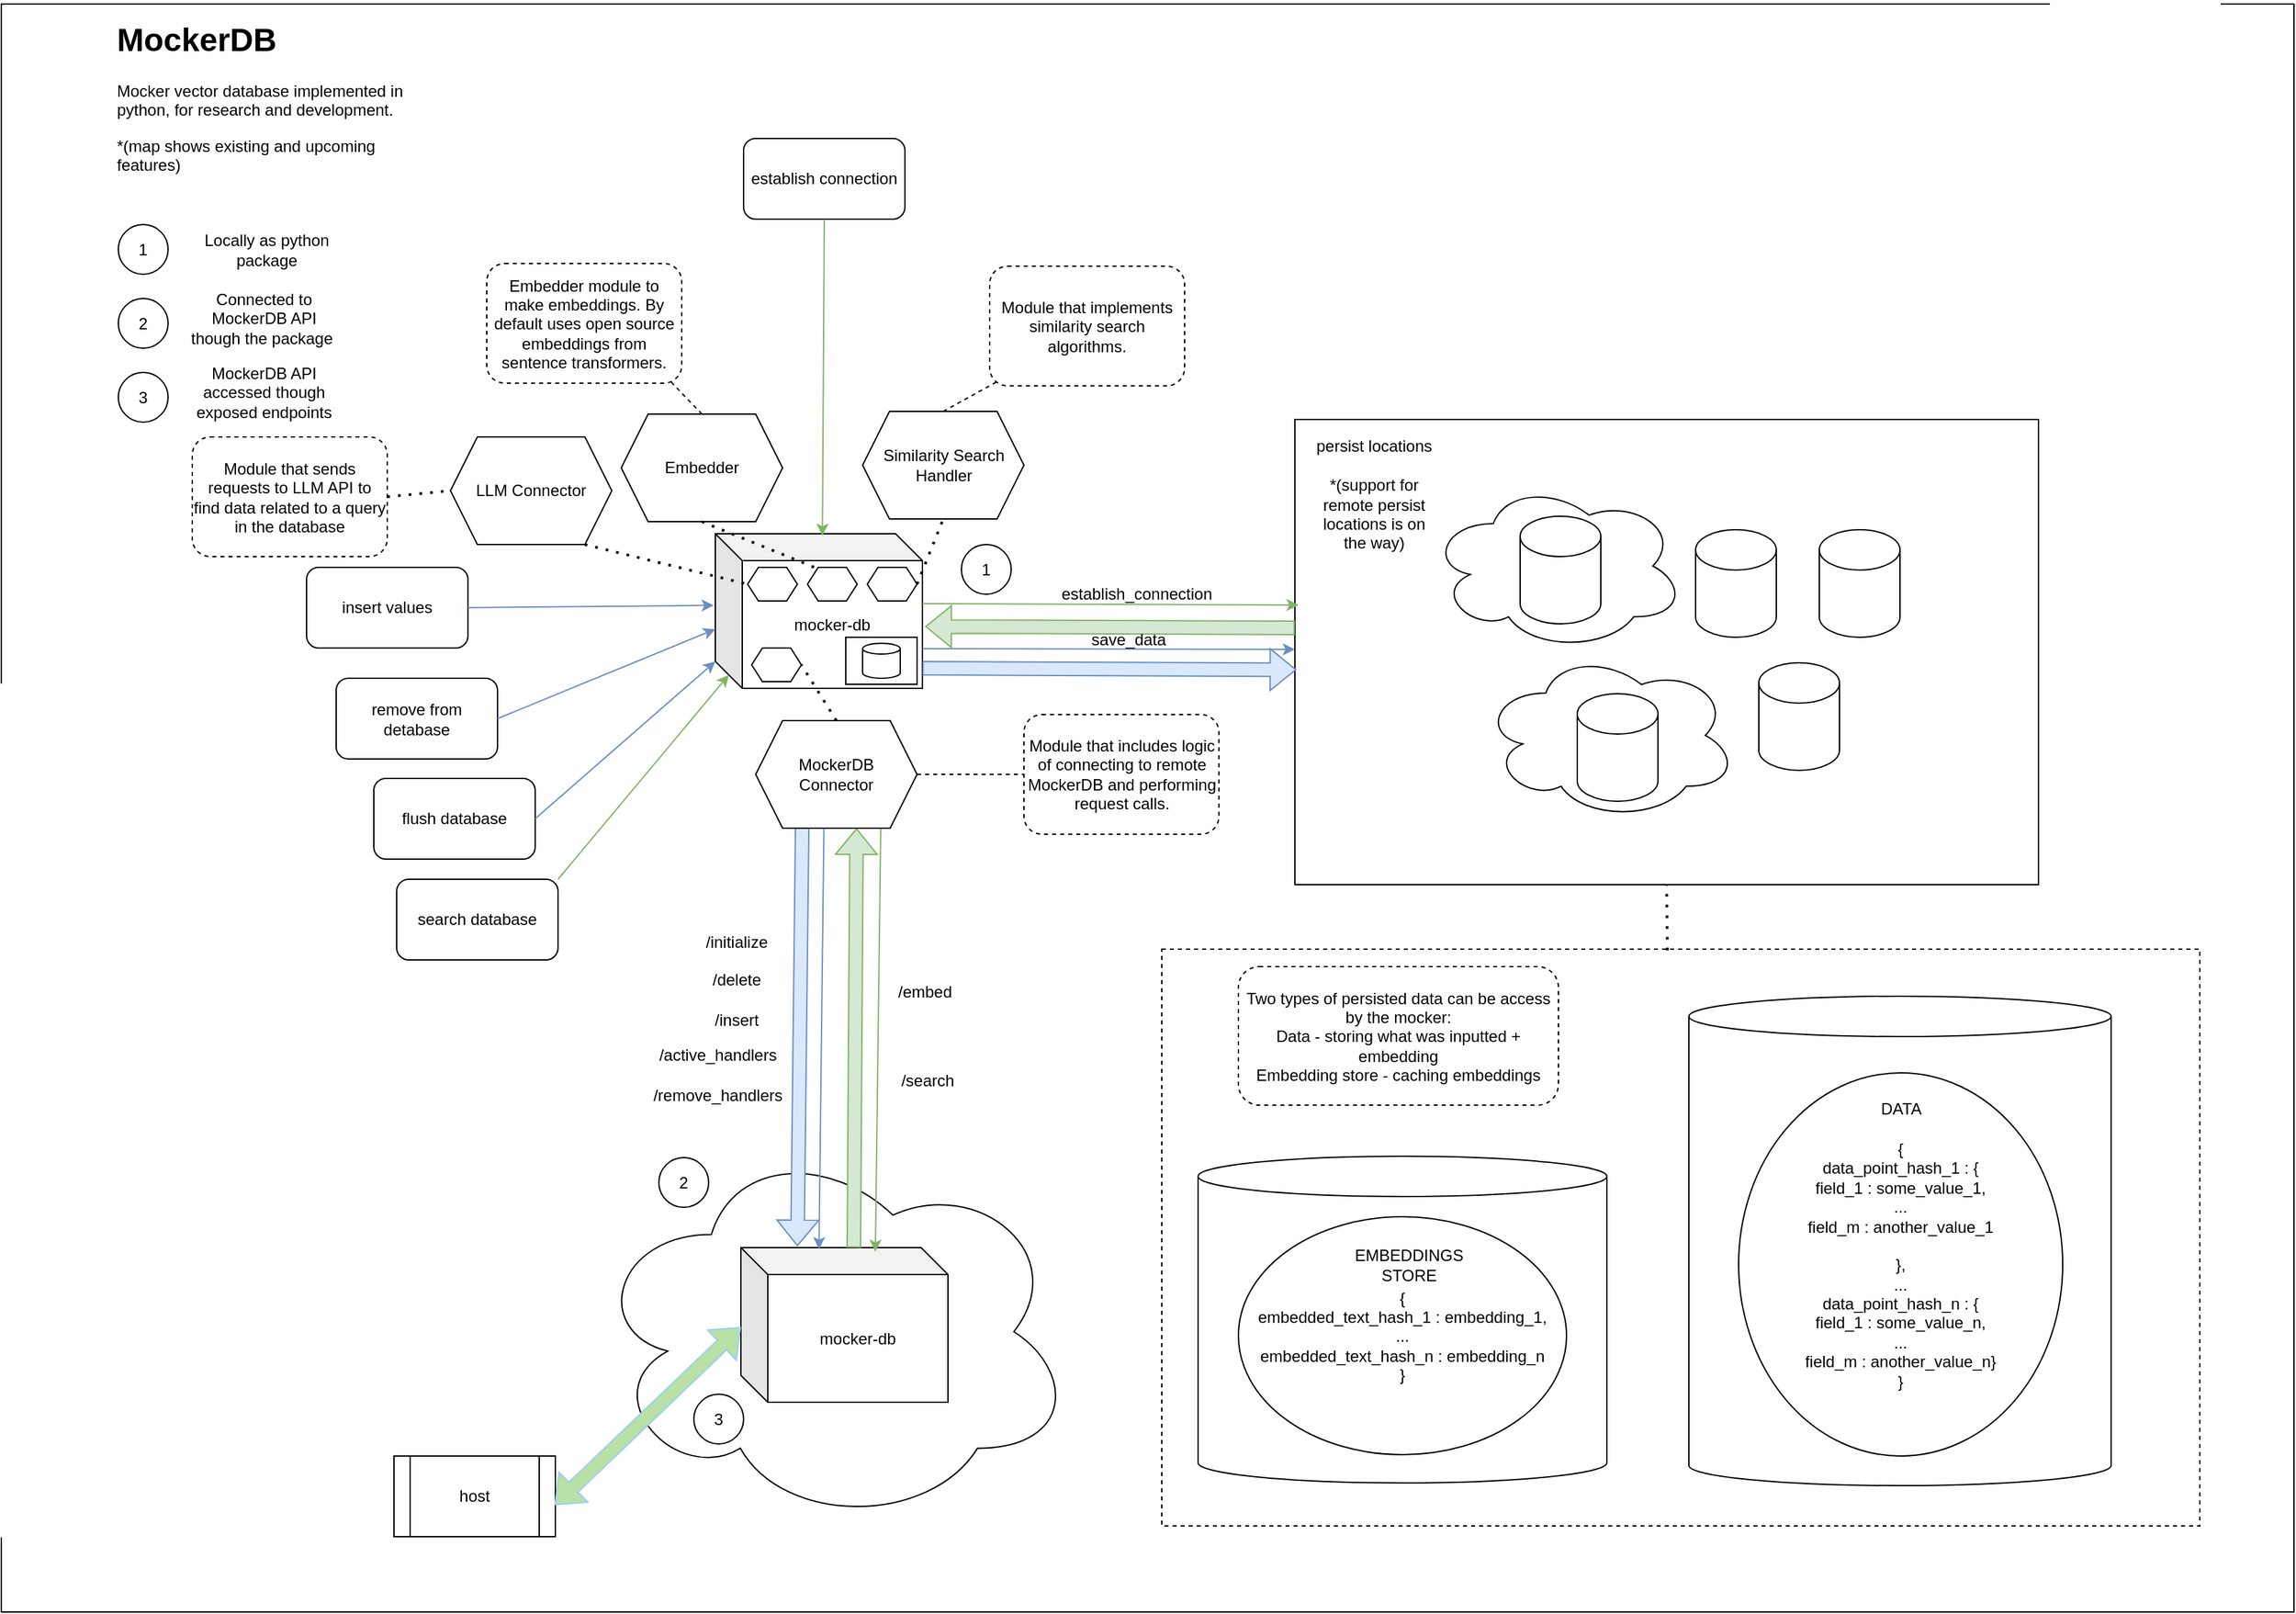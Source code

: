 <mxfile version="24.7.17">
  <diagram name="flow" id="uL73W-lj93WwKyVfi338">
    <mxGraphModel dx="1835" dy="1270" grid="0" gridSize="10" guides="1" tooltips="1" connect="1" arrows="1" fold="1" page="0" pageScale="1" pageWidth="1169" pageHeight="1654" math="0" shadow="0">
      <root>
        <mxCell id="0" />
        <mxCell id="1" parent="0" />
        <mxCell id="iSVjwkVqsMs2VOfXNG-q-81" value="" style="rounded=0;whiteSpace=wrap;html=1;" parent="1" vertex="1">
          <mxGeometry x="-98" y="-174" width="1705" height="1196" as="geometry" />
        </mxCell>
        <mxCell id="iSVjwkVqsMs2VOfXNG-q-22" value="" style="rounded=0;whiteSpace=wrap;html=1;dashed=1;" parent="1" vertex="1">
          <mxGeometry x="765" y="529" width="772" height="429" as="geometry" />
        </mxCell>
        <mxCell id="iSVjwkVqsMs2VOfXNG-q-20" value="" style="rounded=0;whiteSpace=wrap;html=1;" parent="1" vertex="1">
          <mxGeometry x="864" y="135" width="553" height="346" as="geometry" />
        </mxCell>
        <mxCell id="iSVjwkVqsMs2VOfXNG-q-15" value="" style="ellipse;shape=cloud;whiteSpace=wrap;html=1;" parent="1" vertex="1">
          <mxGeometry x="964" y="181" width="190" height="126" as="geometry" />
        </mxCell>
        <mxCell id="iSVjwkVqsMs2VOfXNG-q-10" value="" style="shape=cylinder3;whiteSpace=wrap;html=1;boundedLbl=1;backgroundOutline=1;size=15;" parent="1" vertex="1">
          <mxGeometry x="792" y="683" width="304" height="243" as="geometry" />
        </mxCell>
        <mxCell id="iSVjwkVqsMs2VOfXNG-q-5" value="" style="shape=cylinder3;whiteSpace=wrap;html=1;boundedLbl=1;backgroundOutline=1;size=15;" parent="1" vertex="1">
          <mxGeometry x="1157" y="564" width="314" height="364" as="geometry" />
        </mxCell>
        <mxCell id="iSVjwkVqsMs2VOfXNG-q-1" value="{&lt;br&gt;data_point_hash_1 : {&lt;br&gt;field_1 : some_value_1,&lt;br&gt;...&lt;br&gt;field_m : another_value_1&lt;br&gt;&lt;br&gt;},&lt;br&gt;...&lt;br&gt;data_point_hash_n : {&lt;br style=&quot;border-color: var(--border-color);&quot;&gt;field_1 : some_value_n,&lt;br style=&quot;border-color: var(--border-color);&quot;&gt;...&lt;br style=&quot;border-color: var(--border-color);&quot;&gt;field_m : another_value_n}&lt;br&gt;}" style="ellipse;whiteSpace=wrap;html=1;" parent="1" vertex="1">
          <mxGeometry x="1194" y="621" width="241" height="285" as="geometry" />
        </mxCell>
        <mxCell id="iSVjwkVqsMs2VOfXNG-q-2" value="{&lt;br&gt;embedded_text_hash_1 : embedding_1,&lt;br&gt;...&lt;br&gt;embedded_text_hash_n : embedding_n&lt;br&gt;}" style="ellipse;whiteSpace=wrap;html=1;" parent="1" vertex="1">
          <mxGeometry x="822" y="728" width="244" height="177" as="geometry" />
        </mxCell>
        <mxCell id="iSVjwkVqsMs2VOfXNG-q-3" value="DATA" style="text;html=1;align=center;verticalAlign=middle;whiteSpace=wrap;rounded=0;" parent="1" vertex="1">
          <mxGeometry x="1284.5" y="633" width="60" height="30" as="geometry" />
        </mxCell>
        <mxCell id="iSVjwkVqsMs2VOfXNG-q-4" value="EMBEDDINGS&lt;br&gt;STORE" style="text;html=1;align=center;verticalAlign=middle;whiteSpace=wrap;rounded=0;" parent="1" vertex="1">
          <mxGeometry x="906" y="746" width="86" height="36" as="geometry" />
        </mxCell>
        <mxCell id="iSVjwkVqsMs2VOfXNG-q-6" value="insert values" style="rounded=1;whiteSpace=wrap;html=1;" parent="1" vertex="1">
          <mxGeometry x="129" y="245" width="120" height="60" as="geometry" />
        </mxCell>
        <mxCell id="iSVjwkVqsMs2VOfXNG-q-7" value="" style="curved=1;endArrow=classic;html=1;rounded=0;entryX=-0.008;entryY=0.463;entryDx=0;entryDy=0;entryPerimeter=0;exitX=1;exitY=0.5;exitDx=0;exitDy=0;fillColor=#dae8fc;strokeColor=#6c8ebf;" parent="1" source="iSVjwkVqsMs2VOfXNG-q-6" target="iSVjwkVqsMs2VOfXNG-q-9" edge="1">
          <mxGeometry width="50" height="50" relative="1" as="geometry">
            <mxPoint x="194" y="269" as="sourcePoint" />
            <mxPoint x="388" y="258" as="targetPoint" />
            <Array as="points" />
          </mxGeometry>
        </mxCell>
        <mxCell id="iSVjwkVqsMs2VOfXNG-q-8" value="establish connection" style="rounded=1;whiteSpace=wrap;html=1;" parent="1" vertex="1">
          <mxGeometry x="454" y="-74" width="120" height="60" as="geometry" />
        </mxCell>
        <mxCell id="iSVjwkVqsMs2VOfXNG-q-9" value="mocker-db" style="shape=cube;whiteSpace=wrap;html=1;boundedLbl=1;backgroundOutline=1;darkOpacity=0.05;darkOpacity2=0.1;" parent="1" vertex="1">
          <mxGeometry x="433" y="220" width="154" height="115" as="geometry" />
        </mxCell>
        <mxCell id="iSVjwkVqsMs2VOfXNG-q-11" value="" style="shape=cylinder3;whiteSpace=wrap;html=1;boundedLbl=1;backgroundOutline=1;size=15;" parent="1" vertex="1">
          <mxGeometry x="1162" y="217" width="60" height="80" as="geometry" />
        </mxCell>
        <mxCell id="iSVjwkVqsMs2VOfXNG-q-12" value="" style="shape=cylinder3;whiteSpace=wrap;html=1;boundedLbl=1;backgroundOutline=1;size=15;" parent="1" vertex="1">
          <mxGeometry x="1254" y="217" width="60" height="80" as="geometry" />
        </mxCell>
        <mxCell id="iSVjwkVqsMs2VOfXNG-q-13" value="" style="shape=cylinder3;whiteSpace=wrap;html=1;boundedLbl=1;backgroundOutline=1;size=15;" parent="1" vertex="1">
          <mxGeometry x="1209" y="316" width="60" height="80" as="geometry" />
        </mxCell>
        <mxCell id="iSVjwkVqsMs2VOfXNG-q-14" value="" style="shape=cylinder3;whiteSpace=wrap;html=1;boundedLbl=1;backgroundOutline=1;size=15;" parent="1" vertex="1">
          <mxGeometry x="1031.5" y="207" width="60" height="80" as="geometry" />
        </mxCell>
        <mxCell id="iSVjwkVqsMs2VOfXNG-q-16" value="" style="ellipse;shape=cloud;whiteSpace=wrap;html=1;" parent="1" vertex="1">
          <mxGeometry x="1003" y="307" width="190" height="126" as="geometry" />
        </mxCell>
        <mxCell id="iSVjwkVqsMs2VOfXNG-q-17" value="" style="shape=cylinder3;whiteSpace=wrap;html=1;boundedLbl=1;backgroundOutline=1;size=15;" parent="1" vertex="1">
          <mxGeometry x="1074" y="339" width="60" height="80" as="geometry" />
        </mxCell>
        <mxCell id="iSVjwkVqsMs2VOfXNG-q-19" value="" style="endArrow=none;dashed=1;html=1;dashPattern=1 3;strokeWidth=2;rounded=0;entryX=0.5;entryY=1;entryDx=0;entryDy=0;exitX=0.487;exitY=0.002;exitDx=0;exitDy=0;exitPerimeter=0;" parent="1" source="iSVjwkVqsMs2VOfXNG-q-22" target="iSVjwkVqsMs2VOfXNG-q-20" edge="1">
          <mxGeometry width="50" height="50" relative="1" as="geometry">
            <mxPoint x="1184" y="594" as="sourcePoint" />
            <mxPoint x="1171" y="515" as="targetPoint" />
          </mxGeometry>
        </mxCell>
        <mxCell id="iSVjwkVqsMs2VOfXNG-q-23" value="persist locations&lt;br&gt;&lt;br&gt;*(support for remote persist locations is on the way)" style="text;html=1;align=center;verticalAlign=middle;whiteSpace=wrap;rounded=0;" parent="1" vertex="1">
          <mxGeometry x="874" y="174" width="98" height="33" as="geometry" />
        </mxCell>
        <mxCell id="iSVjwkVqsMs2VOfXNG-q-24" value="Two types of persisted data can be access by the mocker:&lt;br&gt;Data - storing what was inputted + embedding&lt;br&gt;Embedding store - caching embeddings" style="rounded=1;whiteSpace=wrap;html=1;dashed=1;" parent="1" vertex="1">
          <mxGeometry x="822" y="542" width="238" height="103" as="geometry" />
        </mxCell>
        <mxCell id="iSVjwkVqsMs2VOfXNG-q-25" value="" style="curved=1;endArrow=classic;html=1;rounded=0;entryX=0.517;entryY=0.013;entryDx=0;entryDy=0;entryPerimeter=0;exitX=0.5;exitY=1;exitDx=0;exitDy=0;fillColor=#d5e8d4;strokeColor=#82b366;" parent="1" source="iSVjwkVqsMs2VOfXNG-q-8" target="iSVjwkVqsMs2VOfXNG-q-9" edge="1">
          <mxGeometry width="50" height="50" relative="1" as="geometry">
            <mxPoint x="309" y="112" as="sourcePoint" />
            <mxPoint x="506" y="111" as="targetPoint" />
            <Array as="points" />
          </mxGeometry>
        </mxCell>
        <mxCell id="iSVjwkVqsMs2VOfXNG-q-26" value="" style="curved=1;endArrow=classic;html=1;rounded=0;entryX=0.005;entryY=0.399;entryDx=0;entryDy=0;entryPerimeter=0;exitX=1;exitY=0.452;exitDx=0;exitDy=0;exitPerimeter=0;fillColor=#d5e8d4;strokeColor=#82b366;" parent="1" source="iSVjwkVqsMs2VOfXNG-q-9" target="iSVjwkVqsMs2VOfXNG-q-20" edge="1">
          <mxGeometry width="50" height="50" relative="1" as="geometry">
            <mxPoint x="580" y="269" as="sourcePoint" />
            <mxPoint x="984" y="275" as="targetPoint" />
            <Array as="points" />
          </mxGeometry>
        </mxCell>
        <mxCell id="iSVjwkVqsMs2VOfXNG-q-27" value="" style="shape=flexArrow;endArrow=classic;html=1;rounded=0;exitX=0;exitY=0.448;exitDx=0;exitDy=0;exitPerimeter=0;fillColor=#d5e8d4;strokeColor=#82b366;" parent="1" source="iSVjwkVqsMs2VOfXNG-q-20" edge="1">
          <mxGeometry width="50" height="50" relative="1" as="geometry">
            <mxPoint x="744" y="385" as="sourcePoint" />
            <mxPoint x="589" y="289" as="targetPoint" />
          </mxGeometry>
        </mxCell>
        <mxCell id="iSVjwkVqsMs2VOfXNG-q-28" value="establish_connection" style="text;html=1;align=center;verticalAlign=middle;whiteSpace=wrap;rounded=0;" parent="1" vertex="1">
          <mxGeometry x="688" y="249" width="117" height="31" as="geometry" />
        </mxCell>
        <mxCell id="iSVjwkVqsMs2VOfXNG-q-29" value="" style="shape=flexArrow;endArrow=classic;html=1;rounded=0;exitX=1;exitY=0.87;exitDx=0;exitDy=0;exitPerimeter=0;fillColor=#dae8fc;strokeColor=#6c8ebf;entryX=0.002;entryY=0.538;entryDx=0;entryDy=0;entryPerimeter=0;" parent="1" source="iSVjwkVqsMs2VOfXNG-q-9" target="iSVjwkVqsMs2VOfXNG-q-20" edge="1">
          <mxGeometry width="50" height="50" relative="1" as="geometry">
            <mxPoint x="778.924" y="359.0" as="sourcePoint" />
            <mxPoint x="686" y="470.95" as="targetPoint" />
          </mxGeometry>
        </mxCell>
        <mxCell id="iSVjwkVqsMs2VOfXNG-q-30" value="" style="curved=1;endArrow=classic;html=1;rounded=0;exitX=1;exitY=0.452;exitDx=0;exitDy=0;exitPerimeter=0;fillColor=#dae8fc;strokeColor=#6c8ebf;" parent="1" edge="1">
          <mxGeometry width="50" height="50" relative="1" as="geometry">
            <mxPoint x="587" y="305.5" as="sourcePoint" />
            <mxPoint x="864" y="306" as="targetPoint" />
            <Array as="points" />
          </mxGeometry>
        </mxCell>
        <mxCell id="iSVjwkVqsMs2VOfXNG-q-31" value="save_data" style="text;html=1;align=center;verticalAlign=middle;whiteSpace=wrap;rounded=0;" parent="1" vertex="1">
          <mxGeometry x="682" y="283" width="117" height="31" as="geometry" />
        </mxCell>
        <mxCell id="iSVjwkVqsMs2VOfXNG-q-32" value="Embedder" style="shape=hexagon;perimeter=hexagonPerimeter2;whiteSpace=wrap;html=1;fixedSize=1;" parent="1" vertex="1">
          <mxGeometry x="363" y="131" width="120" height="80" as="geometry" />
        </mxCell>
        <mxCell id="iSVjwkVqsMs2VOfXNG-q-33" value="Similarity Search Handler" style="shape=hexagon;perimeter=hexagonPerimeter2;whiteSpace=wrap;html=1;fixedSize=1;" parent="1" vertex="1">
          <mxGeometry x="542.5" y="129" width="120" height="80" as="geometry" />
        </mxCell>
        <mxCell id="iSVjwkVqsMs2VOfXNG-q-34" value="" style="ellipse;shape=cloud;whiteSpace=wrap;html=1;" parent="1" vertex="1">
          <mxGeometry x="340" y="669" width="360" height="289" as="geometry" />
        </mxCell>
        <mxCell id="iSVjwkVqsMs2VOfXNG-q-35" value="mocker-db" style="shape=cube;whiteSpace=wrap;html=1;boundedLbl=1;backgroundOutline=1;darkOpacity=0.05;darkOpacity2=0.1;" parent="1" vertex="1">
          <mxGeometry x="452" y="751.04" width="154" height="115" as="geometry" />
        </mxCell>
        <mxCell id="iSVjwkVqsMs2VOfXNG-q-36" value="1" style="ellipse;whiteSpace=wrap;html=1;aspect=fixed;" parent="1" vertex="1">
          <mxGeometry x="616" y="228" width="37" height="37" as="geometry" />
        </mxCell>
        <mxCell id="iSVjwkVqsMs2VOfXNG-q-37" value="2" style="ellipse;whiteSpace=wrap;html=1;aspect=fixed;" parent="1" vertex="1">
          <mxGeometry x="391" y="684.04" width="37" height="37" as="geometry" />
        </mxCell>
        <mxCell id="iSVjwkVqsMs2VOfXNG-q-38" value="" style="curved=1;endArrow=classic;html=1;rounded=0;fillColor=#d5e8d4;strokeColor=#82b366;exitX=0.775;exitY=0.994;exitDx=0;exitDy=0;exitPerimeter=0;" parent="1" source="iSVjwkVqsMs2VOfXNG-q-83" edge="1">
          <mxGeometry width="50" height="50" relative="1" as="geometry">
            <mxPoint x="553" y="493" as="sourcePoint" />
            <mxPoint x="552.0" y="754.04" as="targetPoint" />
            <Array as="points" />
          </mxGeometry>
        </mxCell>
        <mxCell id="iSVjwkVqsMs2VOfXNG-q-40" value="" style="shape=flexArrow;endArrow=classic;html=1;rounded=0;exitX=0.288;exitY=0.994;exitDx=0;exitDy=0;exitPerimeter=0;fillColor=#dae8fc;strokeColor=#6c8ebf;entryX=0.273;entryY=-0.009;entryDx=0;entryDy=0;entryPerimeter=0;" parent="1" source="iSVjwkVqsMs2VOfXNG-q-83" target="iSVjwkVqsMs2VOfXNG-q-35" edge="1">
          <mxGeometry width="50" height="50" relative="1" as="geometry">
            <mxPoint x="494.058" y="490.04" as="sourcePoint" />
            <mxPoint x="947" y="600.04" as="targetPoint" />
          </mxGeometry>
        </mxCell>
        <mxCell id="iSVjwkVqsMs2VOfXNG-q-41" value="" style="curved=1;endArrow=classic;html=1;rounded=0;entryX=0.377;entryY=0.009;entryDx=0;entryDy=0;entryPerimeter=0;exitX=0.423;exitY=0.975;exitDx=0;exitDy=0;fillColor=#dae8fc;strokeColor=#6c8ebf;exitPerimeter=0;" parent="1" source="iSVjwkVqsMs2VOfXNG-q-83" target="iSVjwkVqsMs2VOfXNG-q-35" edge="1">
          <mxGeometry width="50" height="50" relative="1" as="geometry">
            <mxPoint x="508.996" y="489.005" as="sourcePoint" />
            <mxPoint x="906" y="649.04" as="targetPoint" />
            <Array as="points" />
          </mxGeometry>
        </mxCell>
        <mxCell id="iSVjwkVqsMs2VOfXNG-q-42" value="" style="shape=flexArrow;endArrow=classic;html=1;rounded=0;fillColor=#d5e8d4;strokeColor=#82b366;entryX=0.625;entryY=1;entryDx=0;entryDy=0;" parent="1" target="iSVjwkVqsMs2VOfXNG-q-83" edge="1">
          <mxGeometry width="50" height="50" relative="1" as="geometry">
            <mxPoint x="536" y="751.04" as="sourcePoint" />
            <mxPoint x="536" y="490.04" as="targetPoint" />
          </mxGeometry>
        </mxCell>
        <mxCell id="iSVjwkVqsMs2VOfXNG-q-43" value="/search" style="text;html=1;align=center;verticalAlign=middle;whiteSpace=wrap;rounded=0;" parent="1" vertex="1">
          <mxGeometry x="561" y="612.04" width="60" height="30" as="geometry" />
        </mxCell>
        <mxCell id="iSVjwkVqsMs2VOfXNG-q-44" value="/insert" style="text;html=1;align=center;verticalAlign=middle;whiteSpace=wrap;rounded=0;" parent="1" vertex="1">
          <mxGeometry x="419" y="567.04" width="60" height="30" as="geometry" />
        </mxCell>
        <mxCell id="iSVjwkVqsMs2VOfXNG-q-45" value="/initialize" style="text;html=1;align=center;verticalAlign=middle;whiteSpace=wrap;rounded=0;" parent="1" vertex="1">
          <mxGeometry x="419" y="509.04" width="60" height="30" as="geometry" />
        </mxCell>
        <mxCell id="iSVjwkVqsMs2VOfXNG-q-46" value="/embed" style="text;html=1;align=center;verticalAlign=middle;whiteSpace=wrap;rounded=0;" parent="1" vertex="1">
          <mxGeometry x="559" y="546.04" width="60" height="30" as="geometry" />
        </mxCell>
        <mxCell id="iSVjwkVqsMs2VOfXNG-q-47" value="/delete" style="text;html=1;align=center;verticalAlign=middle;whiteSpace=wrap;rounded=0;" parent="1" vertex="1">
          <mxGeometry x="419" y="537.04" width="60" height="30" as="geometry" />
        </mxCell>
        <mxCell id="iSVjwkVqsMs2VOfXNG-q-48" value="/active_handlers" style="text;html=1;align=center;verticalAlign=middle;whiteSpace=wrap;rounded=0;" parent="1" vertex="1">
          <mxGeometry x="405" y="593.04" width="60" height="30" as="geometry" />
        </mxCell>
        <mxCell id="iSVjwkVqsMs2VOfXNG-q-49" value="/remove_handlers" style="text;html=1;align=center;verticalAlign=middle;whiteSpace=wrap;rounded=0;" parent="1" vertex="1">
          <mxGeometry x="405" y="623.04" width="60" height="30" as="geometry" />
        </mxCell>
        <mxCell id="iSVjwkVqsMs2VOfXNG-q-51" value="" style="shape=hexagon;perimeter=hexagonPerimeter2;whiteSpace=wrap;html=1;fixedSize=1;size=8;" parent="1" vertex="1">
          <mxGeometry x="546" y="245" width="37" height="25" as="geometry" />
        </mxCell>
        <mxCell id="iSVjwkVqsMs2VOfXNG-q-52" value="" style="shape=hexagon;perimeter=hexagonPerimeter2;whiteSpace=wrap;html=1;fixedSize=1;size=8;" parent="1" vertex="1">
          <mxGeometry x="457" y="245" width="37" height="25" as="geometry" />
        </mxCell>
        <mxCell id="iSVjwkVqsMs2VOfXNG-q-53" value="" style="endArrow=none;dashed=1;html=1;dashPattern=1 3;strokeWidth=2;rounded=0;entryX=0.227;entryY=0.053;entryDx=0;entryDy=0;exitX=0.5;exitY=1;exitDx=0;exitDy=0;entryPerimeter=0;" parent="1" source="iSVjwkVqsMs2VOfXNG-q-32" target="vUyvmiQPVuYUyWJHTBPi-5" edge="1">
          <mxGeometry width="50" height="50" relative="1" as="geometry">
            <mxPoint x="161" y="60" as="sourcePoint" />
            <mxPoint x="211" y="10" as="targetPoint" />
          </mxGeometry>
        </mxCell>
        <mxCell id="iSVjwkVqsMs2VOfXNG-q-54" value="" style="endArrow=none;dashed=1;html=1;dashPattern=1 3;strokeWidth=2;rounded=0;exitX=1;exitY=0.5;exitDx=0;exitDy=0;entryX=0.5;entryY=1;entryDx=0;entryDy=0;" parent="1" source="iSVjwkVqsMs2VOfXNG-q-51" target="iSVjwkVqsMs2VOfXNG-q-33" edge="1">
          <mxGeometry width="50" height="50" relative="1" as="geometry">
            <mxPoint x="618" y="51" as="sourcePoint" />
            <mxPoint x="668" y="1" as="targetPoint" />
          </mxGeometry>
        </mxCell>
        <mxCell id="iSVjwkVqsMs2VOfXNG-q-55" value="1" style="ellipse;whiteSpace=wrap;html=1;aspect=fixed;" parent="1" vertex="1">
          <mxGeometry x="-11" y="-10" width="37" height="37" as="geometry" />
        </mxCell>
        <mxCell id="iSVjwkVqsMs2VOfXNG-q-56" value="2" style="ellipse;whiteSpace=wrap;html=1;aspect=fixed;" parent="1" vertex="1">
          <mxGeometry x="-11" y="45" width="37" height="37" as="geometry" />
        </mxCell>
        <mxCell id="iSVjwkVqsMs2VOfXNG-q-57" value="&lt;h1&gt;MockerDB&lt;/h1&gt;&lt;p&gt;Mocker vector database implemented in python, for research and development.&lt;br&gt;&lt;/p&gt;&lt;p&gt;*(map shows existing and upcoming features)&lt;/p&gt;" style="text;html=1;spacing=5;spacingTop=-20;whiteSpace=wrap;overflow=hidden;rounded=0;" parent="1" vertex="1">
          <mxGeometry x="-17" y="-167" width="228" height="132" as="geometry" />
        </mxCell>
        <mxCell id="iSVjwkVqsMs2VOfXNG-q-59" value="Locally as python package" style="text;html=1;align=center;verticalAlign=middle;whiteSpace=wrap;rounded=0;" parent="1" vertex="1">
          <mxGeometry x="44" y="-6" width="111" height="30" as="geometry" />
        </mxCell>
        <mxCell id="iSVjwkVqsMs2VOfXNG-q-60" value="Connected to MockerDB API though the package&amp;nbsp;" style="text;html=1;align=center;verticalAlign=middle;whiteSpace=wrap;rounded=0;" parent="1" vertex="1">
          <mxGeometry x="42" y="45" width="111" height="30" as="geometry" />
        </mxCell>
        <mxCell id="iSVjwkVqsMs2VOfXNG-q-61" value="3" style="ellipse;whiteSpace=wrap;html=1;aspect=fixed;" parent="1" vertex="1">
          <mxGeometry x="-11" y="100" width="37" height="37" as="geometry" />
        </mxCell>
        <mxCell id="iSVjwkVqsMs2VOfXNG-q-63" value="MockerDB API accessed though exposed endpoints" style="text;html=1;align=center;verticalAlign=middle;whiteSpace=wrap;rounded=0;" parent="1" vertex="1">
          <mxGeometry x="42" y="100" width="111" height="30" as="geometry" />
        </mxCell>
        <mxCell id="iSVjwkVqsMs2VOfXNG-q-64" value="3" style="ellipse;whiteSpace=wrap;html=1;aspect=fixed;" parent="1" vertex="1">
          <mxGeometry x="417" y="860" width="37" height="37" as="geometry" />
        </mxCell>
        <mxCell id="iSVjwkVqsMs2VOfXNG-q-65" value="host" style="shape=process;whiteSpace=wrap;html=1;backgroundOutline=1;" parent="1" vertex="1">
          <mxGeometry x="194" y="906" width="120" height="60" as="geometry" />
        </mxCell>
        <mxCell id="iSVjwkVqsMs2VOfXNG-q-66" value="" style="shape=flexArrow;endArrow=classic;startArrow=classic;html=1;rounded=0;entryX=0;entryY=0.513;entryDx=0;entryDy=0;entryPerimeter=0;strokeColor=#99CCFF;fillColor=#B9E0A5;exitX=0.995;exitY=0.61;exitDx=0;exitDy=0;exitPerimeter=0;" parent="1" source="iSVjwkVqsMs2VOfXNG-q-65" target="iSVjwkVqsMs2VOfXNG-q-35" edge="1">
          <mxGeometry width="100" height="100" relative="1" as="geometry">
            <mxPoint x="325" y="931.04" as="sourcePoint" />
            <mxPoint x="609" y="986.04" as="targetPoint" />
          </mxGeometry>
        </mxCell>
        <mxCell id="iSVjwkVqsMs2VOfXNG-q-67" value="" style="rounded=0;whiteSpace=wrap;html=1;" parent="1" vertex="1">
          <mxGeometry x="530" y="297" width="53" height="35" as="geometry" />
        </mxCell>
        <mxCell id="iSVjwkVqsMs2VOfXNG-q-68" value="" style="shape=cylinder3;whiteSpace=wrap;html=1;boundedLbl=1;backgroundOutline=1;size=4;" parent="1" vertex="1">
          <mxGeometry x="542.5" y="301.5" width="28" height="26" as="geometry" />
        </mxCell>
        <mxCell id="iSVjwkVqsMs2VOfXNG-q-69" value="search database" style="rounded=1;whiteSpace=wrap;html=1;" parent="1" vertex="1">
          <mxGeometry x="196" y="477" width="120" height="60" as="geometry" />
        </mxCell>
        <mxCell id="iSVjwkVqsMs2VOfXNG-q-70" value="" style="curved=1;endArrow=classic;html=1;rounded=0;exitX=1;exitY=0;exitDx=0;exitDy=0;fillColor=#d5e8d4;strokeColor=#82b366;entryX=0;entryY=0;entryDx=10;entryDy=105;entryPerimeter=0;" parent="1" source="iSVjwkVqsMs2VOfXNG-q-69" target="iSVjwkVqsMs2VOfXNG-q-9" edge="1">
          <mxGeometry width="50" height="50" relative="1" as="geometry">
            <mxPoint x="313" y="322" as="sourcePoint" />
            <mxPoint x="312" y="557" as="targetPoint" />
            <Array as="points" />
          </mxGeometry>
        </mxCell>
        <mxCell id="iSVjwkVqsMs2VOfXNG-q-71" value="remove from detabase" style="rounded=1;whiteSpace=wrap;html=1;" parent="1" vertex="1">
          <mxGeometry x="151" y="327.5" width="120" height="60" as="geometry" />
        </mxCell>
        <mxCell id="iSVjwkVqsMs2VOfXNG-q-72" value="" style="curved=1;endArrow=classic;html=1;rounded=0;entryX=0;entryY=0.617;entryDx=0;entryDy=0;entryPerimeter=0;exitX=1;exitY=0.5;exitDx=0;exitDy=0;fillColor=#dae8fc;strokeColor=#6c8ebf;" parent="1" source="iSVjwkVqsMs2VOfXNG-q-71" target="iSVjwkVqsMs2VOfXNG-q-9" edge="1">
          <mxGeometry width="50" height="50" relative="1" as="geometry">
            <mxPoint x="274" y="337" as="sourcePoint" />
            <mxPoint x="457" y="335" as="targetPoint" />
            <Array as="points" />
          </mxGeometry>
        </mxCell>
        <mxCell id="iSVjwkVqsMs2VOfXNG-q-73" value="flush database" style="rounded=1;whiteSpace=wrap;html=1;" parent="1" vertex="1">
          <mxGeometry x="179" y="402" width="120" height="60" as="geometry" />
        </mxCell>
        <mxCell id="iSVjwkVqsMs2VOfXNG-q-74" value="" style="curved=1;endArrow=classic;html=1;rounded=0;entryX=0;entryY=0;entryDx=0;entryDy=95;entryPerimeter=0;exitX=1;exitY=0.5;exitDx=0;exitDy=0;fillColor=#dae8fc;strokeColor=#6c8ebf;" parent="1" source="iSVjwkVqsMs2VOfXNG-q-73" target="iSVjwkVqsMs2VOfXNG-q-9" edge="1">
          <mxGeometry width="50" height="50" relative="1" as="geometry">
            <mxPoint x="281" y="368" as="sourcePoint" />
            <mxPoint x="445" y="308" as="targetPoint" />
            <Array as="points" />
          </mxGeometry>
        </mxCell>
        <mxCell id="iSVjwkVqsMs2VOfXNG-q-75" value="Embedder module to make embeddings. By default uses open source embeddings from sentence transformers." style="rounded=1;whiteSpace=wrap;html=1;dashed=1;" parent="1" vertex="1">
          <mxGeometry x="263" y="19" width="145" height="89" as="geometry" />
        </mxCell>
        <mxCell id="iSVjwkVqsMs2VOfXNG-q-76" value="" style="endArrow=none;dashed=1;html=1;rounded=0;entryX=0.938;entryY=0.978;entryDx=0;entryDy=0;exitX=0.5;exitY=0;exitDx=0;exitDy=0;entryPerimeter=0;" parent="1" source="iSVjwkVqsMs2VOfXNG-q-32" target="iSVjwkVqsMs2VOfXNG-q-75" edge="1">
          <mxGeometry width="50" height="50" relative="1" as="geometry">
            <mxPoint x="221" y="169" as="sourcePoint" />
            <mxPoint x="271" y="119" as="targetPoint" />
          </mxGeometry>
        </mxCell>
        <mxCell id="iSVjwkVqsMs2VOfXNG-q-77" value="Module that implements similarity search algorithms." style="rounded=1;whiteSpace=wrap;html=1;dashed=1;" parent="1" vertex="1">
          <mxGeometry x="637" y="21" width="145" height="89" as="geometry" />
        </mxCell>
        <mxCell id="iSVjwkVqsMs2VOfXNG-q-80" value="" style="endArrow=none;dashed=1;html=1;rounded=0;entryX=0.037;entryY=0.966;entryDx=0;entryDy=0;exitX=0.5;exitY=0;exitDx=0;exitDy=0;entryPerimeter=0;" parent="1" source="iSVjwkVqsMs2VOfXNG-q-33" target="iSVjwkVqsMs2VOfXNG-q-77" edge="1">
          <mxGeometry width="50" height="50" relative="1" as="geometry">
            <mxPoint x="583" y="96" as="sourcePoint" />
            <mxPoint x="559" y="71" as="targetPoint" />
          </mxGeometry>
        </mxCell>
        <mxCell id="iSVjwkVqsMs2VOfXNG-q-83" value="MockerDB &lt;br&gt;Connector" style="shape=hexagon;perimeter=hexagonPerimeter2;whiteSpace=wrap;html=1;fixedSize=1;" parent="1" vertex="1">
          <mxGeometry x="463" y="359" width="120" height="80" as="geometry" />
        </mxCell>
        <mxCell id="iSVjwkVqsMs2VOfXNG-q-84" value="" style="shape=hexagon;perimeter=hexagonPerimeter2;whiteSpace=wrap;html=1;fixedSize=1;size=8;" parent="1" vertex="1">
          <mxGeometry x="460" y="305" width="37" height="25" as="geometry" />
        </mxCell>
        <mxCell id="iSVjwkVqsMs2VOfXNG-q-85" value="" style="endArrow=none;dashed=1;html=1;dashPattern=1 3;strokeWidth=2;rounded=0;exitX=0.5;exitY=0;exitDx=0;exitDy=0;entryX=1;entryY=0.5;entryDx=0;entryDy=0;" parent="1" source="iSVjwkVqsMs2VOfXNG-q-83" target="iSVjwkVqsMs2VOfXNG-q-84" edge="1">
          <mxGeometry width="50" height="50" relative="1" as="geometry">
            <mxPoint x="586" y="406" as="sourcePoint" />
            <mxPoint x="606" y="357" as="targetPoint" />
          </mxGeometry>
        </mxCell>
        <mxCell id="iSVjwkVqsMs2VOfXNG-q-86" value="" style="endArrow=none;dashed=1;html=1;rounded=0;entryX=0;entryY=0.5;entryDx=0;entryDy=0;exitX=1;exitY=0.5;exitDx=0;exitDy=0;" parent="1" source="iSVjwkVqsMs2VOfXNG-q-83" target="iSVjwkVqsMs2VOfXNG-q-87" edge="1">
          <mxGeometry width="50" height="50" relative="1" as="geometry">
            <mxPoint x="606" y="396" as="sourcePoint" />
            <mxPoint x="645" y="374" as="targetPoint" />
          </mxGeometry>
        </mxCell>
        <mxCell id="iSVjwkVqsMs2VOfXNG-q-87" value="Module that includes logic of connecting to remote MockerDB and performing request calls." style="rounded=1;whiteSpace=wrap;html=1;dashed=1;" parent="1" vertex="1">
          <mxGeometry x="662.5" y="354.5" width="145" height="89" as="geometry" />
        </mxCell>
        <mxCell id="vUyvmiQPVuYUyWJHTBPi-1" value="LLM Connector" style="shape=hexagon;perimeter=hexagonPerimeter2;whiteSpace=wrap;html=1;fixedSize=1;" vertex="1" parent="1">
          <mxGeometry x="236" y="148" width="120" height="80" as="geometry" />
        </mxCell>
        <mxCell id="vUyvmiQPVuYUyWJHTBPi-2" value="Module that sends requests to LLM API to find data related to a query in the database" style="rounded=1;whiteSpace=wrap;html=1;dashed=1;" vertex="1" parent="1">
          <mxGeometry x="44" y="148" width="145" height="89" as="geometry" />
        </mxCell>
        <mxCell id="vUyvmiQPVuYUyWJHTBPi-4" value="" style="endArrow=none;dashed=1;html=1;dashPattern=1 3;strokeWidth=2;rounded=0;entryX=0;entryY=0.5;entryDx=0;entryDy=0;exitX=1;exitY=0.5;exitDx=0;exitDy=0;" edge="1" parent="1" source="vUyvmiQPVuYUyWJHTBPi-2" target="vUyvmiQPVuYUyWJHTBPi-1">
          <mxGeometry width="50" height="50" relative="1" as="geometry">
            <mxPoint x="145" y="223" as="sourcePoint" />
            <mxPoint x="195" y="173" as="targetPoint" />
          </mxGeometry>
        </mxCell>
        <mxCell id="vUyvmiQPVuYUyWJHTBPi-5" value="" style="shape=hexagon;perimeter=hexagonPerimeter2;whiteSpace=wrap;html=1;fixedSize=1;size=8;" vertex="1" parent="1">
          <mxGeometry x="501.5" y="245" width="37" height="25" as="geometry" />
        </mxCell>
        <mxCell id="vUyvmiQPVuYUyWJHTBPi-6" value="" style="endArrow=none;dashed=1;html=1;dashPattern=1 3;strokeWidth=2;rounded=0;entryX=0;entryY=0.5;entryDx=0;entryDy=0;exitX=0.832;exitY=1;exitDx=0;exitDy=0;exitPerimeter=0;" edge="1" parent="1" source="vUyvmiQPVuYUyWJHTBPi-1" target="iSVjwkVqsMs2VOfXNG-q-52">
          <mxGeometry width="50" height="50" relative="1" as="geometry">
            <mxPoint x="363" y="220" as="sourcePoint" />
            <mxPoint x="397" y="267" as="targetPoint" />
          </mxGeometry>
        </mxCell>
      </root>
    </mxGraphModel>
  </diagram>
</mxfile>

